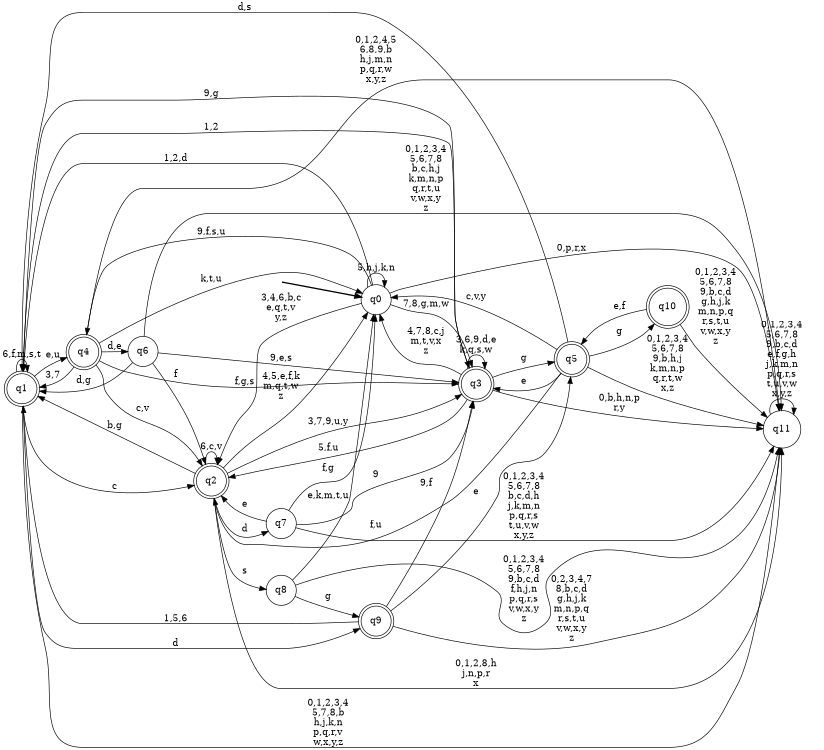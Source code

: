 digraph BlueStar {
__start0 [style = invis, shape = none, label = "", width = 0, height = 0];

rankdir=LR;
size="8,5";

s0 [style="filled", color="black", fillcolor="white" shape="circle", label="q0"];
s1 [style="rounded,filled", color="black", fillcolor="white" shape="doublecircle", label="q1"];
s2 [style="rounded,filled", color="black", fillcolor="white" shape="doublecircle", label="q2"];
s3 [style="rounded,filled", color="black", fillcolor="white" shape="doublecircle", label="q3"];
s4 [style="rounded,filled", color="black", fillcolor="white" shape="doublecircle", label="q4"];
s5 [style="rounded,filled", color="black", fillcolor="white" shape="doublecircle", label="q5"];
s6 [style="filled", color="black", fillcolor="white" shape="circle", label="q6"];
s7 [style="filled", color="black", fillcolor="white" shape="circle", label="q7"];
s8 [style="filled", color="black", fillcolor="white" shape="circle", label="q8"];
s9 [style="rounded,filled", color="black", fillcolor="white" shape="doublecircle", label="q9"];
s10 [style="rounded,filled", color="black", fillcolor="white" shape="doublecircle", label="q10"];
s11 [style="filled", color="black", fillcolor="white" shape="circle", label="q11"];
subgraph cluster_main { 
	graph [pad=".75", ranksep="0.15", nodesep="0.15"];
	 style=invis; 
	__start0 -> s0 [penwidth=2];
}
s0 -> s0 [label="5,h,j,k,n"];
s0 -> s1 [label="1,2,d"];
s0 -> s2 [label="3,4,6,b,c\ne,q,t,v\ny,z"];
s0 -> s3 [label="7,8,g,m,w"];
s0 -> s4 [label="9,f,s,u"];
s0 -> s11 [label="0,p,r,x"];
s1 -> s1 [label="6,f,m,s,t"];
s1 -> s2 [label="c"];
s1 -> s3 [label="9,g"];
s1 -> s4 [label="e,u"];
s1 -> s9 [label="d"];
s1 -> s11 [label="0,1,2,3,4\n5,7,8,b\nh,j,k,n\np,q,r,v\nw,x,y,z"];
s2 -> s0 [label="4,5,e,f,k\nm,q,t,w\nz"];
s2 -> s1 [label="b,g"];
s2 -> s2 [label="6,c,v"];
s2 -> s3 [label="3,7,9,u,y"];
s2 -> s7 [label="d"];
s2 -> s8 [label="s"];
s2 -> s11 [label="0,1,2,8,h\nj,n,p,r\nx"];
s3 -> s0 [label="4,7,8,c,j\nm,t,v,x\nz"];
s3 -> s1 [label="1,2"];
s3 -> s2 [label="5,f,u"];
s3 -> s3 [label="3,6,9,d,e\nk,q,s,w"];
s3 -> s5 [label="g"];
s3 -> s11 [label="0,b,h,n,p\nr,y"];
s4 -> s0 [label="k,t,u"];
s4 -> s1 [label="3,7"];
s4 -> s2 [label="c,v"];
s4 -> s3 [label="f,g,s"];
s4 -> s6 [label="d,e"];
s4 -> s11 [label="0,1,2,4,5\n6,8,9,b\nh,j,m,n\np,q,r,w\nx,y,z"];
s5 -> s0 [label="c,v,y"];
s5 -> s1 [label="d,s"];
s5 -> s2 [label="f,u"];
s5 -> s3 [label="e"];
s5 -> s10 [label="g"];
s5 -> s11 [label="0,1,2,3,4\n5,6,7,8\n9,b,h,j\nk,m,n,p\nq,r,t,w\nx,z"];
s6 -> s1 [label="d,g"];
s6 -> s2 [label="f"];
s6 -> s3 [label="9,e,s"];
s6 -> s11 [label="0,1,2,3,4\n5,6,7,8\nb,c,h,j\nk,m,n,p\nq,r,t,u\nv,w,x,y\nz"];
s7 -> s0 [label="f,g"];
s7 -> s2 [label="e"];
s7 -> s3 [label="9"];
s7 -> s11 [label="0,1,2,3,4\n5,6,7,8\nb,c,d,h\nj,k,m,n\np,q,r,s\nt,u,v,w\nx,y,z"];
s8 -> s0 [label="e,k,m,t,u"];
s8 -> s9 [label="g"];
s8 -> s11 [label="0,1,2,3,4\n5,6,7,8\n9,b,c,d\nf,h,j,n\np,q,r,s\nv,w,x,y\nz"];
s9 -> s1 [label="1,5,6"];
s9 -> s3 [label="9,f"];
s9 -> s5 [label="e"];
s9 -> s11 [label="0,2,3,4,7\n8,b,c,d\ng,h,j,k\nm,n,p,q\nr,s,t,u\nv,w,x,y\nz"];
s10 -> s5 [label="e,f"];
s10 -> s11 [label="0,1,2,3,4\n5,6,7,8\n9,b,c,d\ng,h,j,k\nm,n,p,q\nr,s,t,u\nv,w,x,y\nz"];
s11 -> s11 [label="0,1,2,3,4\n5,6,7,8\n9,b,c,d\ne,f,g,h\nj,k,m,n\np,q,r,s\nt,u,v,w\nx,y,z"];

}
